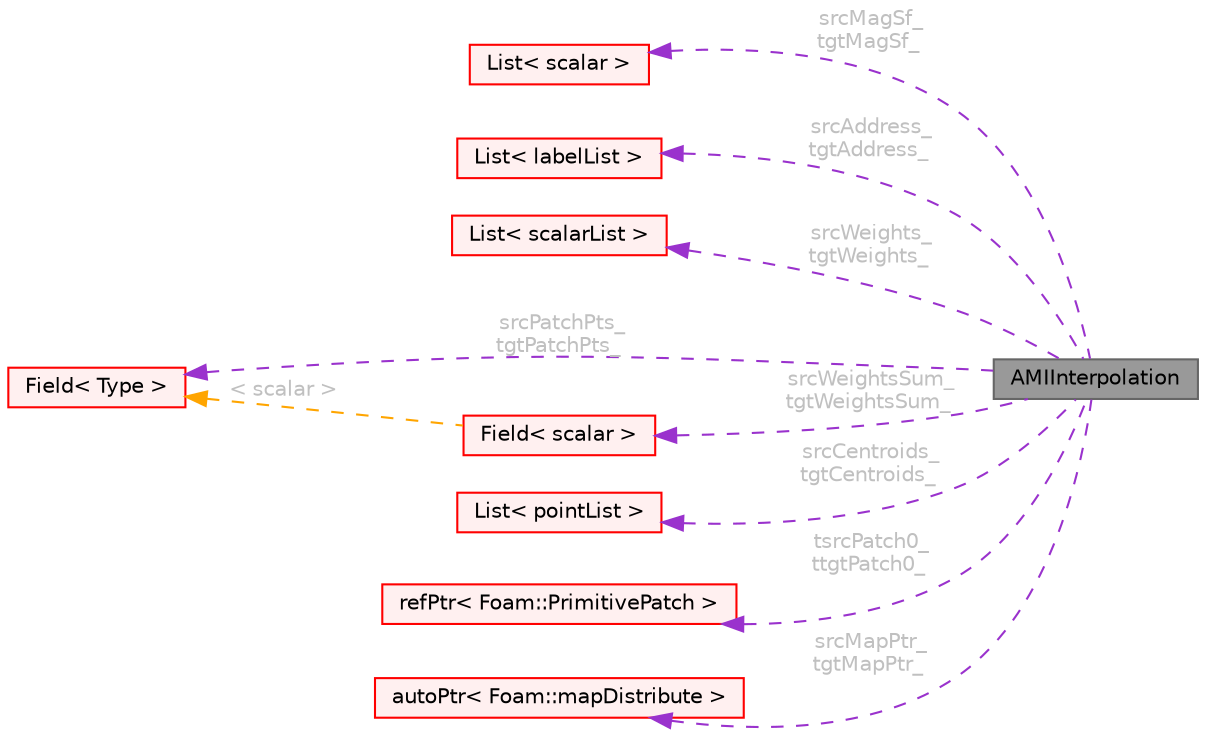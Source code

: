 digraph "AMIInterpolation"
{
 // LATEX_PDF_SIZE
  bgcolor="transparent";
  edge [fontname=Helvetica,fontsize=10,labelfontname=Helvetica,labelfontsize=10];
  node [fontname=Helvetica,fontsize=10,shape=box,height=0.2,width=0.4];
  rankdir="LR";
  Node1 [id="Node000001",label="AMIInterpolation",height=0.2,width=0.4,color="gray40", fillcolor="grey60", style="filled", fontcolor="black",tooltip="Interpolation class dealing with transfer of data between two primitive patches with an arbitrary mes..."];
  Node2 -> Node1 [id="edge1_Node000001_Node000002",dir="back",color="darkorchid3",style="dashed",tooltip=" ",label=" srcMagSf_\ntgtMagSf_",fontcolor="grey" ];
  Node2 [id="Node000002",label="List\< scalar \>",height=0.2,width=0.4,color="red", fillcolor="#FFF0F0", style="filled",URL="$classFoam_1_1List.html",tooltip=" "];
  Node6 -> Node1 [id="edge2_Node000001_Node000006",dir="back",color="darkorchid3",style="dashed",tooltip=" ",label=" srcAddress_\ntgtAddress_",fontcolor="grey" ];
  Node6 [id="Node000006",label="List\< labelList \>",height=0.2,width=0.4,color="red", fillcolor="#FFF0F0", style="filled",URL="$classFoam_1_1List.html",tooltip=" "];
  Node8 -> Node1 [id="edge3_Node000001_Node000008",dir="back",color="darkorchid3",style="dashed",tooltip=" ",label=" srcWeights_\ntgtWeights_",fontcolor="grey" ];
  Node8 [id="Node000008",label="List\< scalarList \>",height=0.2,width=0.4,color="red", fillcolor="#FFF0F0", style="filled",URL="$classFoam_1_1List.html",tooltip=" "];
  Node10 -> Node1 [id="edge4_Node000001_Node000010",dir="back",color="darkorchid3",style="dashed",tooltip=" ",label=" srcWeightsSum_\ntgtWeightsSum_",fontcolor="grey" ];
  Node10 [id="Node000010",label="Field\< scalar \>",height=0.2,width=0.4,color="red", fillcolor="#FFF0F0", style="filled",URL="$classFoam_1_1Field.html",tooltip=" "];
  Node14 -> Node10 [id="edge5_Node000010_Node000014",dir="back",color="orange",style="dashed",tooltip=" ",label=" \< scalar \>",fontcolor="grey" ];
  Node14 [id="Node000014",label="Field\< Type \>",height=0.2,width=0.4,color="red", fillcolor="#FFF0F0", style="filled",URL="$classFoam_1_1Field.html",tooltip="Generic templated field type."];
  Node17 -> Node1 [id="edge6_Node000001_Node000017",dir="back",color="darkorchid3",style="dashed",tooltip=" ",label=" srcCentroids_\ntgtCentroids_",fontcolor="grey" ];
  Node17 [id="Node000017",label="List\< pointList \>",height=0.2,width=0.4,color="red", fillcolor="#FFF0F0", style="filled",URL="$classFoam_1_1List.html",tooltip=" "];
  Node14 -> Node1 [id="edge7_Node000001_Node000014",dir="back",color="darkorchid3",style="dashed",tooltip=" ",label=" srcPatchPts_\ntgtPatchPts_",fontcolor="grey" ];
  Node19 -> Node1 [id="edge8_Node000001_Node000019",dir="back",color="darkorchid3",style="dashed",tooltip=" ",label=" tsrcPatch0_\nttgtPatch0_",fontcolor="grey" ];
  Node19 [id="Node000019",label="refPtr\< Foam::PrimitivePatch \>",height=0.2,width=0.4,color="red", fillcolor="#FFF0F0", style="filled",URL="$classFoam_1_1refPtr.html",tooltip=" "];
  Node21 -> Node1 [id="edge9_Node000001_Node000021",dir="back",color="darkorchid3",style="dashed",tooltip=" ",label=" srcMapPtr_\ntgtMapPtr_",fontcolor="grey" ];
  Node21 [id="Node000021",label="autoPtr\< Foam::mapDistribute \>",height=0.2,width=0.4,color="red", fillcolor="#FFF0F0", style="filled",URL="$classFoam_1_1autoPtr.html",tooltip=" "];
}
